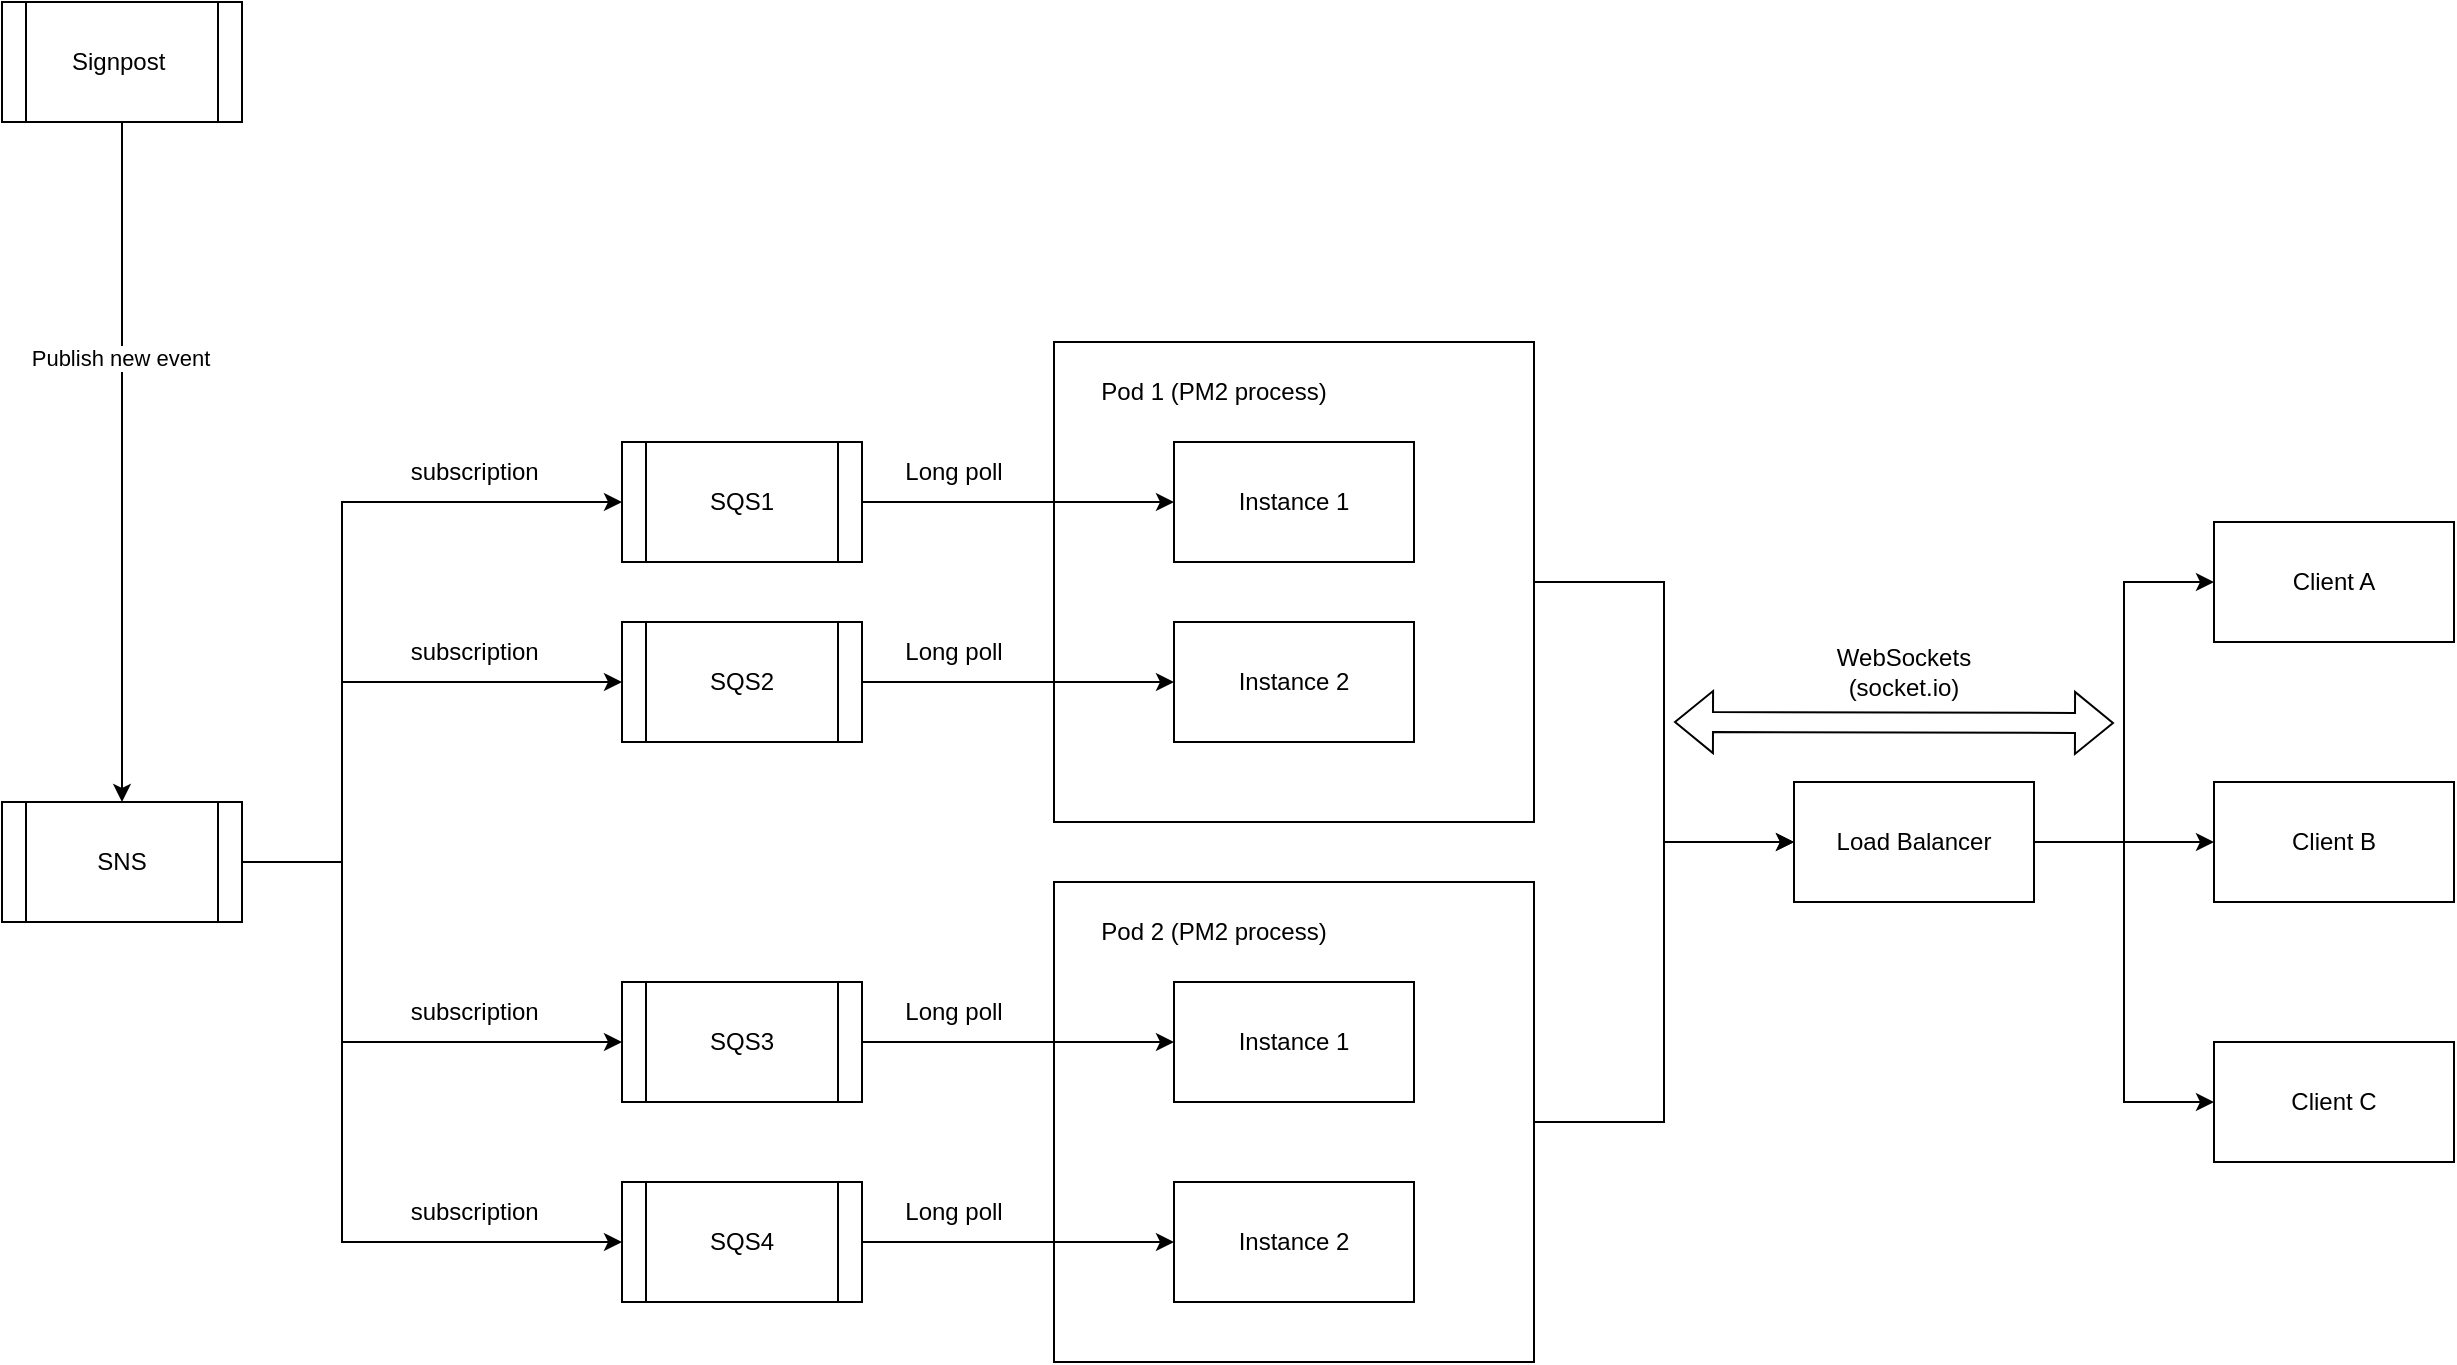 <mxfile version="24.4.3" type="github" pages="3">
  <diagram id="C5RBs43oDa-KdzZeNtuy" name="AWS SQS">
    <mxGraphModel dx="2074" dy="1106" grid="1" gridSize="10" guides="1" tooltips="1" connect="1" arrows="1" fold="1" page="1" pageScale="1" pageWidth="827" pageHeight="1169" math="0" shadow="0">
      <root>
        <mxCell id="WIyWlLk6GJQsqaUBKTNV-0" />
        <mxCell id="WIyWlLk6GJQsqaUBKTNV-1" parent="WIyWlLk6GJQsqaUBKTNV-0" />
        <mxCell id="gMn0jEGUSGzAj_YLGTHS-15" value="" style="group;dashed=1;strokeColor=none;dashPattern=8 8;" vertex="1" connectable="0" parent="WIyWlLk6GJQsqaUBKTNV-1">
          <mxGeometry x="556" y="180" width="240" height="240" as="geometry" />
        </mxCell>
        <mxCell id="gMn0jEGUSGzAj_YLGTHS-6" value="" style="whiteSpace=wrap;html=1;aspect=fixed;" vertex="1" parent="gMn0jEGUSGzAj_YLGTHS-15">
          <mxGeometry width="240" height="240" as="geometry" />
        </mxCell>
        <mxCell id="gMn0jEGUSGzAj_YLGTHS-7" value="Pod 1 (PM2 process)" style="text;html=1;align=center;verticalAlign=middle;whiteSpace=wrap;rounded=0;" vertex="1" parent="gMn0jEGUSGzAj_YLGTHS-15">
          <mxGeometry x="10" y="10" width="140" height="30" as="geometry" />
        </mxCell>
        <mxCell id="gMn0jEGUSGzAj_YLGTHS-9" value="Instance 1" style="rounded=0;whiteSpace=wrap;html=1;" vertex="1" parent="gMn0jEGUSGzAj_YLGTHS-15">
          <mxGeometry x="60" y="50" width="120" height="60" as="geometry" />
        </mxCell>
        <mxCell id="gMn0jEGUSGzAj_YLGTHS-14" value="Instance 2" style="rounded=0;whiteSpace=wrap;html=1;" vertex="1" parent="gMn0jEGUSGzAj_YLGTHS-15">
          <mxGeometry x="60" y="140" width="120" height="60" as="geometry" />
        </mxCell>
        <mxCell id="gMn0jEGUSGzAj_YLGTHS-16" value="" style="group" vertex="1" connectable="0" parent="WIyWlLk6GJQsqaUBKTNV-1">
          <mxGeometry x="556" y="450" width="240" height="240" as="geometry" />
        </mxCell>
        <mxCell id="gMn0jEGUSGzAj_YLGTHS-17" value="" style="whiteSpace=wrap;html=1;aspect=fixed;" vertex="1" parent="gMn0jEGUSGzAj_YLGTHS-16">
          <mxGeometry width="240" height="240" as="geometry" />
        </mxCell>
        <mxCell id="gMn0jEGUSGzAj_YLGTHS-18" value="Pod 2 (PM2 process)" style="text;html=1;align=center;verticalAlign=middle;whiteSpace=wrap;rounded=0;" vertex="1" parent="gMn0jEGUSGzAj_YLGTHS-16">
          <mxGeometry x="10" y="10" width="140" height="30" as="geometry" />
        </mxCell>
        <mxCell id="gMn0jEGUSGzAj_YLGTHS-19" value="Instance 1" style="rounded=0;whiteSpace=wrap;html=1;" vertex="1" parent="gMn0jEGUSGzAj_YLGTHS-16">
          <mxGeometry x="60" y="50" width="120" height="60" as="geometry" />
        </mxCell>
        <mxCell id="gMn0jEGUSGzAj_YLGTHS-20" value="Instance 2" style="rounded=0;whiteSpace=wrap;html=1;" vertex="1" parent="gMn0jEGUSGzAj_YLGTHS-16">
          <mxGeometry x="60" y="150" width="120" height="60" as="geometry" />
        </mxCell>
        <mxCell id="gMn0jEGUSGzAj_YLGTHS-21" style="edgeStyle=orthogonalEdgeStyle;rounded=0;orthogonalLoop=1;jettySize=auto;html=1;entryX=0;entryY=0.5;entryDx=0;entryDy=0;" edge="1" parent="WIyWlLk6GJQsqaUBKTNV-1" source="gMn0jEGUSGzAj_YLGTHS-0" target="gMn0jEGUSGzAj_YLGTHS-2">
          <mxGeometry relative="1" as="geometry">
            <Array as="points">
              <mxPoint x="200" y="440" />
              <mxPoint x="200" y="260" />
            </Array>
          </mxGeometry>
        </mxCell>
        <mxCell id="gMn0jEGUSGzAj_YLGTHS-22" style="edgeStyle=orthogonalEdgeStyle;rounded=0;orthogonalLoop=1;jettySize=auto;html=1;entryX=0;entryY=0.5;entryDx=0;entryDy=0;" edge="1" parent="WIyWlLk6GJQsqaUBKTNV-1" source="gMn0jEGUSGzAj_YLGTHS-0" target="gMn0jEGUSGzAj_YLGTHS-3">
          <mxGeometry relative="1" as="geometry">
            <Array as="points">
              <mxPoint x="200" y="440" />
              <mxPoint x="200" y="350" />
            </Array>
          </mxGeometry>
        </mxCell>
        <mxCell id="gMn0jEGUSGzAj_YLGTHS-23" style="edgeStyle=orthogonalEdgeStyle;rounded=0;orthogonalLoop=1;jettySize=auto;html=1;entryX=0;entryY=0.5;entryDx=0;entryDy=0;" edge="1" parent="WIyWlLk6GJQsqaUBKTNV-1" source="gMn0jEGUSGzAj_YLGTHS-0" target="gMn0jEGUSGzAj_YLGTHS-4">
          <mxGeometry relative="1" as="geometry">
            <Array as="points">
              <mxPoint x="200" y="440" />
              <mxPoint x="200" y="530" />
            </Array>
          </mxGeometry>
        </mxCell>
        <mxCell id="gMn0jEGUSGzAj_YLGTHS-24" style="edgeStyle=orthogonalEdgeStyle;rounded=0;orthogonalLoop=1;jettySize=auto;html=1;entryX=0;entryY=0.5;entryDx=0;entryDy=0;" edge="1" parent="WIyWlLk6GJQsqaUBKTNV-1" source="gMn0jEGUSGzAj_YLGTHS-0" target="gMn0jEGUSGzAj_YLGTHS-5">
          <mxGeometry relative="1" as="geometry">
            <Array as="points">
              <mxPoint x="200" y="440" />
              <mxPoint x="200" y="630" />
            </Array>
          </mxGeometry>
        </mxCell>
        <mxCell id="gMn0jEGUSGzAj_YLGTHS-0" value="SNS" style="shape=process;whiteSpace=wrap;html=1;backgroundOutline=1;" vertex="1" parent="WIyWlLk6GJQsqaUBKTNV-1">
          <mxGeometry x="30" y="410" width="120" height="60" as="geometry" />
        </mxCell>
        <mxCell id="gMn0jEGUSGzAj_YLGTHS-25" style="edgeStyle=orthogonalEdgeStyle;rounded=0;orthogonalLoop=1;jettySize=auto;html=1;entryX=0;entryY=0.5;entryDx=0;entryDy=0;" edge="1" parent="WIyWlLk6GJQsqaUBKTNV-1" source="gMn0jEGUSGzAj_YLGTHS-2" target="gMn0jEGUSGzAj_YLGTHS-9">
          <mxGeometry relative="1" as="geometry" />
        </mxCell>
        <mxCell id="gMn0jEGUSGzAj_YLGTHS-2" value="SQS1" style="shape=process;whiteSpace=wrap;html=1;backgroundOutline=1;" vertex="1" parent="WIyWlLk6GJQsqaUBKTNV-1">
          <mxGeometry x="340" y="230" width="120" height="60" as="geometry" />
        </mxCell>
        <mxCell id="gMn0jEGUSGzAj_YLGTHS-26" style="edgeStyle=orthogonalEdgeStyle;rounded=0;orthogonalLoop=1;jettySize=auto;html=1;" edge="1" parent="WIyWlLk6GJQsqaUBKTNV-1" source="gMn0jEGUSGzAj_YLGTHS-3" target="gMn0jEGUSGzAj_YLGTHS-14">
          <mxGeometry relative="1" as="geometry" />
        </mxCell>
        <mxCell id="gMn0jEGUSGzAj_YLGTHS-3" value="SQS2" style="shape=process;whiteSpace=wrap;html=1;backgroundOutline=1;" vertex="1" parent="WIyWlLk6GJQsqaUBKTNV-1">
          <mxGeometry x="340" y="320" width="120" height="60" as="geometry" />
        </mxCell>
        <mxCell id="gMn0jEGUSGzAj_YLGTHS-27" style="edgeStyle=orthogonalEdgeStyle;rounded=0;orthogonalLoop=1;jettySize=auto;html=1;entryX=0;entryY=0.5;entryDx=0;entryDy=0;" edge="1" parent="WIyWlLk6GJQsqaUBKTNV-1" source="gMn0jEGUSGzAj_YLGTHS-4" target="gMn0jEGUSGzAj_YLGTHS-19">
          <mxGeometry relative="1" as="geometry" />
        </mxCell>
        <mxCell id="gMn0jEGUSGzAj_YLGTHS-4" value="SQS3" style="shape=process;whiteSpace=wrap;html=1;backgroundOutline=1;" vertex="1" parent="WIyWlLk6GJQsqaUBKTNV-1">
          <mxGeometry x="340" y="500" width="120" height="60" as="geometry" />
        </mxCell>
        <mxCell id="gMn0jEGUSGzAj_YLGTHS-28" style="edgeStyle=orthogonalEdgeStyle;rounded=0;orthogonalLoop=1;jettySize=auto;html=1;" edge="1" parent="WIyWlLk6GJQsqaUBKTNV-1" source="gMn0jEGUSGzAj_YLGTHS-5" target="gMn0jEGUSGzAj_YLGTHS-20">
          <mxGeometry relative="1" as="geometry" />
        </mxCell>
        <mxCell id="gMn0jEGUSGzAj_YLGTHS-5" value="SQS4" style="shape=process;whiteSpace=wrap;html=1;backgroundOutline=1;" vertex="1" parent="WIyWlLk6GJQsqaUBKTNV-1">
          <mxGeometry x="340" y="600" width="120" height="60" as="geometry" />
        </mxCell>
        <mxCell id="gMn0jEGUSGzAj_YLGTHS-36" style="edgeStyle=orthogonalEdgeStyle;rounded=0;orthogonalLoop=1;jettySize=auto;html=1;entryX=0;entryY=0.5;entryDx=0;entryDy=0;" edge="1" parent="WIyWlLk6GJQsqaUBKTNV-1" source="gMn0jEGUSGzAj_YLGTHS-30" target="gMn0jEGUSGzAj_YLGTHS-33">
          <mxGeometry relative="1" as="geometry" />
        </mxCell>
        <mxCell id="gMn0jEGUSGzAj_YLGTHS-37" style="edgeStyle=orthogonalEdgeStyle;rounded=0;orthogonalLoop=1;jettySize=auto;html=1;" edge="1" parent="WIyWlLk6GJQsqaUBKTNV-1" source="gMn0jEGUSGzAj_YLGTHS-30" target="gMn0jEGUSGzAj_YLGTHS-34">
          <mxGeometry relative="1" as="geometry" />
        </mxCell>
        <mxCell id="gMn0jEGUSGzAj_YLGTHS-38" style="edgeStyle=orthogonalEdgeStyle;rounded=0;orthogonalLoop=1;jettySize=auto;html=1;entryX=0;entryY=0.5;entryDx=0;entryDy=0;" edge="1" parent="WIyWlLk6GJQsqaUBKTNV-1" source="gMn0jEGUSGzAj_YLGTHS-30" target="gMn0jEGUSGzAj_YLGTHS-35">
          <mxGeometry relative="1" as="geometry" />
        </mxCell>
        <mxCell id="gMn0jEGUSGzAj_YLGTHS-30" value="Load Balancer" style="rounded=0;whiteSpace=wrap;html=1;" vertex="1" parent="WIyWlLk6GJQsqaUBKTNV-1">
          <mxGeometry x="926" y="400" width="120" height="60" as="geometry" />
        </mxCell>
        <mxCell id="gMn0jEGUSGzAj_YLGTHS-31" style="edgeStyle=orthogonalEdgeStyle;rounded=0;orthogonalLoop=1;jettySize=auto;html=1;" edge="1" parent="WIyWlLk6GJQsqaUBKTNV-1" source="gMn0jEGUSGzAj_YLGTHS-6" target="gMn0jEGUSGzAj_YLGTHS-30">
          <mxGeometry relative="1" as="geometry" />
        </mxCell>
        <mxCell id="gMn0jEGUSGzAj_YLGTHS-32" style="edgeStyle=orthogonalEdgeStyle;rounded=0;orthogonalLoop=1;jettySize=auto;html=1;" edge="1" parent="WIyWlLk6GJQsqaUBKTNV-1" source="gMn0jEGUSGzAj_YLGTHS-17" target="gMn0jEGUSGzAj_YLGTHS-30">
          <mxGeometry relative="1" as="geometry" />
        </mxCell>
        <mxCell id="gMn0jEGUSGzAj_YLGTHS-33" value="Client A" style="rounded=0;whiteSpace=wrap;html=1;" vertex="1" parent="WIyWlLk6GJQsqaUBKTNV-1">
          <mxGeometry x="1136" y="270" width="120" height="60" as="geometry" />
        </mxCell>
        <mxCell id="gMn0jEGUSGzAj_YLGTHS-34" value="Client B" style="rounded=0;whiteSpace=wrap;html=1;" vertex="1" parent="WIyWlLk6GJQsqaUBKTNV-1">
          <mxGeometry x="1136" y="400" width="120" height="60" as="geometry" />
        </mxCell>
        <mxCell id="gMn0jEGUSGzAj_YLGTHS-35" value="Client C" style="rounded=0;whiteSpace=wrap;html=1;" vertex="1" parent="WIyWlLk6GJQsqaUBKTNV-1">
          <mxGeometry x="1136" y="530" width="120" height="60" as="geometry" />
        </mxCell>
        <mxCell id="gMn0jEGUSGzAj_YLGTHS-41" style="edgeStyle=orthogonalEdgeStyle;rounded=0;orthogonalLoop=1;jettySize=auto;html=1;entryX=0.5;entryY=0;entryDx=0;entryDy=0;" edge="1" parent="WIyWlLk6GJQsqaUBKTNV-1" source="gMn0jEGUSGzAj_YLGTHS-40" target="gMn0jEGUSGzAj_YLGTHS-0">
          <mxGeometry relative="1" as="geometry" />
        </mxCell>
        <mxCell id="gMn0jEGUSGzAj_YLGTHS-42" value="Publish new event" style="edgeLabel;html=1;align=center;verticalAlign=middle;resizable=0;points=[];" vertex="1" connectable="0" parent="gMn0jEGUSGzAj_YLGTHS-41">
          <mxGeometry x="-0.31" y="-1" relative="1" as="geometry">
            <mxPoint as="offset" />
          </mxGeometry>
        </mxCell>
        <mxCell id="gMn0jEGUSGzAj_YLGTHS-40" value="Signpost&amp;nbsp;" style="shape=process;whiteSpace=wrap;html=1;backgroundOutline=1;" vertex="1" parent="WIyWlLk6GJQsqaUBKTNV-1">
          <mxGeometry x="30" y="10" width="120" height="60" as="geometry" />
        </mxCell>
        <mxCell id="gMn0jEGUSGzAj_YLGTHS-43" value="WebSockets&lt;div&gt;(socket.io)&lt;/div&gt;" style="text;html=1;align=center;verticalAlign=middle;whiteSpace=wrap;rounded=0;" vertex="1" parent="WIyWlLk6GJQsqaUBKTNV-1">
          <mxGeometry x="926" y="330" width="110" height="30" as="geometry" />
        </mxCell>
        <mxCell id="gMn0jEGUSGzAj_YLGTHS-46" value="" style="shape=flexArrow;endArrow=classic;startArrow=classic;html=1;rounded=0;" edge="1" parent="WIyWlLk6GJQsqaUBKTNV-1">
          <mxGeometry width="100" height="100" relative="1" as="geometry">
            <mxPoint x="866" y="370" as="sourcePoint" />
            <mxPoint x="1086" y="370.5" as="targetPoint" />
          </mxGeometry>
        </mxCell>
        <mxCell id="gMn0jEGUSGzAj_YLGTHS-47" value="Long poll" style="text;html=1;align=center;verticalAlign=middle;whiteSpace=wrap;rounded=0;" vertex="1" parent="WIyWlLk6GJQsqaUBKTNV-1">
          <mxGeometry x="476" y="230" width="60" height="30" as="geometry" />
        </mxCell>
        <mxCell id="gMn0jEGUSGzAj_YLGTHS-48" value="subscription&amp;nbsp;" style="text;html=1;align=center;verticalAlign=middle;whiteSpace=wrap;rounded=0;" vertex="1" parent="WIyWlLk6GJQsqaUBKTNV-1">
          <mxGeometry x="230" y="230" width="76" height="30" as="geometry" />
        </mxCell>
        <mxCell id="gMn0jEGUSGzAj_YLGTHS-50" value="subscription&amp;nbsp;" style="text;html=1;align=center;verticalAlign=middle;whiteSpace=wrap;rounded=0;" vertex="1" parent="WIyWlLk6GJQsqaUBKTNV-1">
          <mxGeometry x="230" y="320" width="76" height="30" as="geometry" />
        </mxCell>
        <mxCell id="gMn0jEGUSGzAj_YLGTHS-51" value="subscription&amp;nbsp;" style="text;html=1;align=center;verticalAlign=middle;whiteSpace=wrap;rounded=0;" vertex="1" parent="WIyWlLk6GJQsqaUBKTNV-1">
          <mxGeometry x="230" y="500" width="76" height="30" as="geometry" />
        </mxCell>
        <mxCell id="gMn0jEGUSGzAj_YLGTHS-52" value="subscription&amp;nbsp;" style="text;html=1;align=center;verticalAlign=middle;whiteSpace=wrap;rounded=0;" vertex="1" parent="WIyWlLk6GJQsqaUBKTNV-1">
          <mxGeometry x="230" y="600" width="76" height="30" as="geometry" />
        </mxCell>
        <mxCell id="gMn0jEGUSGzAj_YLGTHS-53" value="Long poll" style="text;html=1;align=center;verticalAlign=middle;whiteSpace=wrap;rounded=0;" vertex="1" parent="WIyWlLk6GJQsqaUBKTNV-1">
          <mxGeometry x="476" y="320" width="60" height="30" as="geometry" />
        </mxCell>
        <mxCell id="gMn0jEGUSGzAj_YLGTHS-54" value="Long poll" style="text;html=1;align=center;verticalAlign=middle;whiteSpace=wrap;rounded=0;" vertex="1" parent="WIyWlLk6GJQsqaUBKTNV-1">
          <mxGeometry x="476" y="500" width="60" height="30" as="geometry" />
        </mxCell>
        <mxCell id="gMn0jEGUSGzAj_YLGTHS-55" value="Long poll" style="text;html=1;align=center;verticalAlign=middle;whiteSpace=wrap;rounded=0;" vertex="1" parent="WIyWlLk6GJQsqaUBKTNV-1">
          <mxGeometry x="476" y="600" width="60" height="30" as="geometry" />
        </mxCell>
      </root>
    </mxGraphModel>
  </diagram>
  <diagram id="YR4tYLoG4z2xWWUYt9q0" name="Redis">
    <mxGraphModel dx="2074" dy="1106" grid="1" gridSize="10" guides="1" tooltips="1" connect="1" arrows="1" fold="1" page="1" pageScale="1" pageWidth="827" pageHeight="1169" math="0" shadow="0">
      <root>
        <mxCell id="0" />
        <mxCell id="1" parent="0" />
        <mxCell id="Vx_xxo8AUoKKcrUj2hSZ-1" value="" style="group;dashed=1;strokeColor=none;dashPattern=8 8;" vertex="1" connectable="0" parent="1">
          <mxGeometry x="556" y="180" width="240" height="240" as="geometry" />
        </mxCell>
        <mxCell id="Vx_xxo8AUoKKcrUj2hSZ-2" value="" style="whiteSpace=wrap;html=1;aspect=fixed;" vertex="1" parent="Vx_xxo8AUoKKcrUj2hSZ-1">
          <mxGeometry width="240" height="240" as="geometry" />
        </mxCell>
        <mxCell id="Vx_xxo8AUoKKcrUj2hSZ-3" value="Pod 1 (PM2 process)" style="text;html=1;align=center;verticalAlign=middle;whiteSpace=wrap;rounded=0;" vertex="1" parent="Vx_xxo8AUoKKcrUj2hSZ-1">
          <mxGeometry x="10" y="10" width="140" height="30" as="geometry" />
        </mxCell>
        <mxCell id="Vx_xxo8AUoKKcrUj2hSZ-4" value="Instance 1" style="rounded=0;whiteSpace=wrap;html=1;" vertex="1" parent="Vx_xxo8AUoKKcrUj2hSZ-1">
          <mxGeometry x="60" y="50" width="120" height="60" as="geometry" />
        </mxCell>
        <mxCell id="Vx_xxo8AUoKKcrUj2hSZ-5" value="Instance 2" style="rounded=0;whiteSpace=wrap;html=1;" vertex="1" parent="Vx_xxo8AUoKKcrUj2hSZ-1">
          <mxGeometry x="60" y="140" width="120" height="60" as="geometry" />
        </mxCell>
        <mxCell id="Vx_xxo8AUoKKcrUj2hSZ-6" value="" style="group" vertex="1" connectable="0" parent="1">
          <mxGeometry x="556" y="450" width="240" height="240" as="geometry" />
        </mxCell>
        <mxCell id="Vx_xxo8AUoKKcrUj2hSZ-7" value="" style="whiteSpace=wrap;html=1;aspect=fixed;" vertex="1" parent="Vx_xxo8AUoKKcrUj2hSZ-6">
          <mxGeometry width="240" height="240" as="geometry" />
        </mxCell>
        <mxCell id="Vx_xxo8AUoKKcrUj2hSZ-8" value="Pod 2 (PM2 process)" style="text;html=1;align=center;verticalAlign=middle;whiteSpace=wrap;rounded=0;" vertex="1" parent="Vx_xxo8AUoKKcrUj2hSZ-6">
          <mxGeometry x="10" y="10" width="140" height="30" as="geometry" />
        </mxCell>
        <mxCell id="Vx_xxo8AUoKKcrUj2hSZ-9" value="Instance 1" style="rounded=0;whiteSpace=wrap;html=1;" vertex="1" parent="Vx_xxo8AUoKKcrUj2hSZ-6">
          <mxGeometry x="60" y="50" width="120" height="60" as="geometry" />
        </mxCell>
        <mxCell id="Vx_xxo8AUoKKcrUj2hSZ-10" value="Instance 2" style="rounded=0;whiteSpace=wrap;html=1;" vertex="1" parent="Vx_xxo8AUoKKcrUj2hSZ-6">
          <mxGeometry x="60" y="150" width="120" height="60" as="geometry" />
        </mxCell>
        <mxCell id="Vx_xxo8AUoKKcrUj2hSZ-11" style="edgeStyle=orthogonalEdgeStyle;rounded=0;orthogonalLoop=1;jettySize=auto;html=1;entryX=0;entryY=0.5;entryDx=0;entryDy=0;" edge="1" parent="1" source="Vx_xxo8AUoKKcrUj2hSZ-15" target="Vx_xxo8AUoKKcrUj2hSZ-4">
          <mxGeometry relative="1" as="geometry">
            <Array as="points">
              <mxPoint x="390" y="440" />
              <mxPoint x="390" y="260" />
            </Array>
            <mxPoint x="340" y="260" as="targetPoint" />
          </mxGeometry>
        </mxCell>
        <mxCell id="Vx_xxo8AUoKKcrUj2hSZ-12" style="edgeStyle=orthogonalEdgeStyle;rounded=0;orthogonalLoop=1;jettySize=auto;html=1;" edge="1" parent="1" source="Vx_xxo8AUoKKcrUj2hSZ-15" target="Vx_xxo8AUoKKcrUj2hSZ-5">
          <mxGeometry relative="1" as="geometry">
            <Array as="points">
              <mxPoint x="390" y="440" />
              <mxPoint x="390" y="350" />
            </Array>
            <mxPoint x="340" y="350" as="targetPoint" />
          </mxGeometry>
        </mxCell>
        <mxCell id="Vx_xxo8AUoKKcrUj2hSZ-13" style="edgeStyle=orthogonalEdgeStyle;rounded=0;orthogonalLoop=1;jettySize=auto;html=1;entryX=0;entryY=0.5;entryDx=0;entryDy=0;" edge="1" parent="1" source="Vx_xxo8AUoKKcrUj2hSZ-15" target="Vx_xxo8AUoKKcrUj2hSZ-9">
          <mxGeometry relative="1" as="geometry">
            <Array as="points">
              <mxPoint x="390" y="440" />
              <mxPoint x="390" y="530" />
            </Array>
            <mxPoint x="340" y="530" as="targetPoint" />
          </mxGeometry>
        </mxCell>
        <mxCell id="Vx_xxo8AUoKKcrUj2hSZ-14" style="edgeStyle=orthogonalEdgeStyle;rounded=0;orthogonalLoop=1;jettySize=auto;html=1;" edge="1" parent="1" source="Vx_xxo8AUoKKcrUj2hSZ-15" target="Vx_xxo8AUoKKcrUj2hSZ-10">
          <mxGeometry relative="1" as="geometry">
            <Array as="points">
              <mxPoint x="390" y="440" />
              <mxPoint x="390" y="630" />
            </Array>
            <mxPoint x="340" y="630" as="targetPoint" />
          </mxGeometry>
        </mxCell>
        <mxCell id="Vx_xxo8AUoKKcrUj2hSZ-15" value="Redis" style="shape=process;whiteSpace=wrap;html=1;backgroundOutline=1;" vertex="1" parent="1">
          <mxGeometry x="250" y="410" width="120" height="60" as="geometry" />
        </mxCell>
        <mxCell id="Vx_xxo8AUoKKcrUj2hSZ-24" style="edgeStyle=orthogonalEdgeStyle;rounded=0;orthogonalLoop=1;jettySize=auto;html=1;entryX=0;entryY=0.5;entryDx=0;entryDy=0;" edge="1" parent="1" source="Vx_xxo8AUoKKcrUj2hSZ-27" target="Vx_xxo8AUoKKcrUj2hSZ-30">
          <mxGeometry relative="1" as="geometry" />
        </mxCell>
        <mxCell id="Vx_xxo8AUoKKcrUj2hSZ-25" style="edgeStyle=orthogonalEdgeStyle;rounded=0;orthogonalLoop=1;jettySize=auto;html=1;" edge="1" parent="1" source="Vx_xxo8AUoKKcrUj2hSZ-27" target="Vx_xxo8AUoKKcrUj2hSZ-31">
          <mxGeometry relative="1" as="geometry" />
        </mxCell>
        <mxCell id="Vx_xxo8AUoKKcrUj2hSZ-26" style="edgeStyle=orthogonalEdgeStyle;rounded=0;orthogonalLoop=1;jettySize=auto;html=1;entryX=0;entryY=0.5;entryDx=0;entryDy=0;" edge="1" parent="1" source="Vx_xxo8AUoKKcrUj2hSZ-27" target="Vx_xxo8AUoKKcrUj2hSZ-32">
          <mxGeometry relative="1" as="geometry" />
        </mxCell>
        <mxCell id="Vx_xxo8AUoKKcrUj2hSZ-27" value="Load Balancer" style="rounded=0;whiteSpace=wrap;html=1;" vertex="1" parent="1">
          <mxGeometry x="926" y="400" width="120" height="60" as="geometry" />
        </mxCell>
        <mxCell id="Vx_xxo8AUoKKcrUj2hSZ-28" style="edgeStyle=orthogonalEdgeStyle;rounded=0;orthogonalLoop=1;jettySize=auto;html=1;" edge="1" parent="1" source="Vx_xxo8AUoKKcrUj2hSZ-2" target="Vx_xxo8AUoKKcrUj2hSZ-27">
          <mxGeometry relative="1" as="geometry" />
        </mxCell>
        <mxCell id="Vx_xxo8AUoKKcrUj2hSZ-29" style="edgeStyle=orthogonalEdgeStyle;rounded=0;orthogonalLoop=1;jettySize=auto;html=1;" edge="1" parent="1" source="Vx_xxo8AUoKKcrUj2hSZ-7" target="Vx_xxo8AUoKKcrUj2hSZ-27">
          <mxGeometry relative="1" as="geometry" />
        </mxCell>
        <mxCell id="Vx_xxo8AUoKKcrUj2hSZ-30" value="Client A" style="rounded=0;whiteSpace=wrap;html=1;" vertex="1" parent="1">
          <mxGeometry x="1136" y="270" width="120" height="60" as="geometry" />
        </mxCell>
        <mxCell id="Vx_xxo8AUoKKcrUj2hSZ-31" value="Client B" style="rounded=0;whiteSpace=wrap;html=1;" vertex="1" parent="1">
          <mxGeometry x="1136" y="400" width="120" height="60" as="geometry" />
        </mxCell>
        <mxCell id="Vx_xxo8AUoKKcrUj2hSZ-32" value="Client C" style="rounded=0;whiteSpace=wrap;html=1;" vertex="1" parent="1">
          <mxGeometry x="1136" y="530" width="120" height="60" as="geometry" />
        </mxCell>
        <mxCell id="Vx_xxo8AUoKKcrUj2hSZ-33" style="edgeStyle=orthogonalEdgeStyle;rounded=0;orthogonalLoop=1;jettySize=auto;html=1;entryX=0.5;entryY=0;entryDx=0;entryDy=0;" edge="1" parent="1" source="Vx_xxo8AUoKKcrUj2hSZ-35" target="Vx_xxo8AUoKKcrUj2hSZ-15">
          <mxGeometry relative="1" as="geometry" />
        </mxCell>
        <mxCell id="Vx_xxo8AUoKKcrUj2hSZ-34" value="Publish new event" style="edgeLabel;html=1;align=center;verticalAlign=middle;resizable=0;points=[];" vertex="1" connectable="0" parent="Vx_xxo8AUoKKcrUj2hSZ-33">
          <mxGeometry x="-0.31" y="-1" relative="1" as="geometry">
            <mxPoint as="offset" />
          </mxGeometry>
        </mxCell>
        <mxCell id="Vx_xxo8AUoKKcrUj2hSZ-35" value="Signpost&amp;nbsp;" style="shape=process;whiteSpace=wrap;html=1;backgroundOutline=1;" vertex="1" parent="1">
          <mxGeometry x="250" y="10" width="120" height="60" as="geometry" />
        </mxCell>
        <mxCell id="Vx_xxo8AUoKKcrUj2hSZ-36" value="WebSockets&lt;div&gt;(socket.io)&lt;/div&gt;" style="text;html=1;align=center;verticalAlign=middle;whiteSpace=wrap;rounded=0;" vertex="1" parent="1">
          <mxGeometry x="926" y="330" width="110" height="30" as="geometry" />
        </mxCell>
        <mxCell id="Vx_xxo8AUoKKcrUj2hSZ-37" value="" style="shape=flexArrow;endArrow=classic;startArrow=classic;html=1;rounded=0;" edge="1" parent="1">
          <mxGeometry width="100" height="100" relative="1" as="geometry">
            <mxPoint x="866" y="370" as="sourcePoint" />
            <mxPoint x="1086" y="370.5" as="targetPoint" />
          </mxGeometry>
        </mxCell>
        <mxCell id="Vx_xxo8AUoKKcrUj2hSZ-39" value="subscription&amp;nbsp;" style="text;html=1;align=center;verticalAlign=middle;whiteSpace=wrap;rounded=0;" vertex="1" parent="1">
          <mxGeometry x="450" y="230" width="76" height="30" as="geometry" />
        </mxCell>
        <mxCell id="Vx_xxo8AUoKKcrUj2hSZ-40" value="subscription&amp;nbsp;" style="text;html=1;align=center;verticalAlign=middle;whiteSpace=wrap;rounded=0;" vertex="1" parent="1">
          <mxGeometry x="450" y="320" width="76" height="30" as="geometry" />
        </mxCell>
        <mxCell id="Vx_xxo8AUoKKcrUj2hSZ-41" value="subscription&amp;nbsp;" style="text;html=1;align=center;verticalAlign=middle;whiteSpace=wrap;rounded=0;" vertex="1" parent="1">
          <mxGeometry x="450" y="500" width="76" height="30" as="geometry" />
        </mxCell>
        <mxCell id="Vx_xxo8AUoKKcrUj2hSZ-42" value="subscription&amp;nbsp;" style="text;html=1;align=center;verticalAlign=middle;whiteSpace=wrap;rounded=0;" vertex="1" parent="1">
          <mxGeometry x="450" y="600" width="76" height="30" as="geometry" />
        </mxCell>
      </root>
    </mxGraphModel>
  </diagram>
  <diagram id="-XSJWaYHoBaL8rWp3MU7" name="Kafka">
    <mxGraphModel dx="1728" dy="963" grid="1" gridSize="10" guides="1" tooltips="1" connect="1" arrows="1" fold="1" page="1" pageScale="1" pageWidth="827" pageHeight="1169" math="0" shadow="0">
      <root>
        <mxCell id="0" />
        <mxCell id="1" parent="0" />
        <mxCell id="BD6eSYIGzirEQUG7f25d-1" value="" style="group;dashed=1;strokeColor=none;dashPattern=8 8;" parent="1" vertex="1" connectable="0">
          <mxGeometry x="556" y="180" width="240" height="240" as="geometry" />
        </mxCell>
        <mxCell id="BD6eSYIGzirEQUG7f25d-2" value="" style="whiteSpace=wrap;html=1;aspect=fixed;" parent="BD6eSYIGzirEQUG7f25d-1" vertex="1">
          <mxGeometry width="240" height="240" as="geometry" />
        </mxCell>
        <mxCell id="BD6eSYIGzirEQUG7f25d-3" value="Pod 1 (PM2 process)" style="text;html=1;align=center;verticalAlign=middle;whiteSpace=wrap;rounded=0;" parent="BD6eSYIGzirEQUG7f25d-1" vertex="1">
          <mxGeometry x="10" y="10" width="140" height="30" as="geometry" />
        </mxCell>
        <mxCell id="BD6eSYIGzirEQUG7f25d-4" value="Instance 1" style="rounded=0;whiteSpace=wrap;html=1;" parent="BD6eSYIGzirEQUG7f25d-1" vertex="1">
          <mxGeometry x="60" y="50" width="120" height="60" as="geometry" />
        </mxCell>
        <mxCell id="BD6eSYIGzirEQUG7f25d-5" value="Instance 2" style="rounded=0;whiteSpace=wrap;html=1;" parent="BD6eSYIGzirEQUG7f25d-1" vertex="1">
          <mxGeometry x="60" y="140" width="120" height="60" as="geometry" />
        </mxCell>
        <mxCell id="BD6eSYIGzirEQUG7f25d-6" value="" style="group" parent="1" vertex="1" connectable="0">
          <mxGeometry x="556" y="450" width="240" height="240" as="geometry" />
        </mxCell>
        <mxCell id="BD6eSYIGzirEQUG7f25d-7" value="" style="whiteSpace=wrap;html=1;aspect=fixed;" parent="BD6eSYIGzirEQUG7f25d-6" vertex="1">
          <mxGeometry width="240" height="240" as="geometry" />
        </mxCell>
        <mxCell id="BD6eSYIGzirEQUG7f25d-8" value="Pod 2 (PM2 process)" style="text;html=1;align=center;verticalAlign=middle;whiteSpace=wrap;rounded=0;" parent="BD6eSYIGzirEQUG7f25d-6" vertex="1">
          <mxGeometry x="10" y="10" width="140" height="30" as="geometry" />
        </mxCell>
        <mxCell id="BD6eSYIGzirEQUG7f25d-9" value="Instance 1" style="rounded=0;whiteSpace=wrap;html=1;" parent="BD6eSYIGzirEQUG7f25d-6" vertex="1">
          <mxGeometry x="60" y="50" width="120" height="60" as="geometry" />
        </mxCell>
        <mxCell id="BD6eSYIGzirEQUG7f25d-10" value="Instance 2" style="rounded=0;whiteSpace=wrap;html=1;" parent="BD6eSYIGzirEQUG7f25d-6" vertex="1">
          <mxGeometry x="60" y="150" width="120" height="60" as="geometry" />
        </mxCell>
        <mxCell id="BD6eSYIGzirEQUG7f25d-11" style="edgeStyle=orthogonalEdgeStyle;rounded=0;orthogonalLoop=1;jettySize=auto;html=1;entryX=0;entryY=0.5;entryDx=0;entryDy=0;" parent="1" source="BD6eSYIGzirEQUG7f25d-15" target="BD6eSYIGzirEQUG7f25d-4" edge="1">
          <mxGeometry relative="1" as="geometry">
            <Array as="points">
              <mxPoint x="390" y="440" />
              <mxPoint x="390" y="260" />
            </Array>
            <mxPoint x="340" y="260" as="targetPoint" />
          </mxGeometry>
        </mxCell>
        <mxCell id="BD6eSYIGzirEQUG7f25d-12" style="edgeStyle=orthogonalEdgeStyle;rounded=0;orthogonalLoop=1;jettySize=auto;html=1;" parent="1" source="BD6eSYIGzirEQUG7f25d-15" target="BD6eSYIGzirEQUG7f25d-5" edge="1">
          <mxGeometry relative="1" as="geometry">
            <Array as="points">
              <mxPoint x="390" y="440" />
              <mxPoint x="390" y="350" />
            </Array>
            <mxPoint x="340" y="350" as="targetPoint" />
          </mxGeometry>
        </mxCell>
        <mxCell id="BD6eSYIGzirEQUG7f25d-13" style="edgeStyle=orthogonalEdgeStyle;rounded=0;orthogonalLoop=1;jettySize=auto;html=1;entryX=0;entryY=0.5;entryDx=0;entryDy=0;" parent="1" source="BD6eSYIGzirEQUG7f25d-15" target="BD6eSYIGzirEQUG7f25d-9" edge="1">
          <mxGeometry relative="1" as="geometry">
            <Array as="points">
              <mxPoint x="390" y="440" />
              <mxPoint x="390" y="530" />
            </Array>
            <mxPoint x="340" y="530" as="targetPoint" />
          </mxGeometry>
        </mxCell>
        <mxCell id="BD6eSYIGzirEQUG7f25d-14" style="edgeStyle=orthogonalEdgeStyle;rounded=0;orthogonalLoop=1;jettySize=auto;html=1;" parent="1" source="BD6eSYIGzirEQUG7f25d-15" target="BD6eSYIGzirEQUG7f25d-10" edge="1">
          <mxGeometry relative="1" as="geometry">
            <Array as="points">
              <mxPoint x="390" y="440" />
              <mxPoint x="390" y="630" />
            </Array>
            <mxPoint x="340" y="630" as="targetPoint" />
          </mxGeometry>
        </mxCell>
        <mxCell id="BD6eSYIGzirEQUG7f25d-15" value="&lt;font style=&quot;font-size: 17px;&quot;&gt;Kafka&lt;/font&gt;&lt;div&gt;(default partition with &lt;b&gt;1 min&lt;/b&gt; retention)&lt;/div&gt;" style="shape=process;whiteSpace=wrap;html=1;backgroundOutline=1;" parent="1" vertex="1">
          <mxGeometry x="100" y="410" width="270" height="60" as="geometry" />
        </mxCell>
        <mxCell id="BD6eSYIGzirEQUG7f25d-16" style="edgeStyle=orthogonalEdgeStyle;rounded=0;orthogonalLoop=1;jettySize=auto;html=1;entryX=0;entryY=0.5;entryDx=0;entryDy=0;" parent="1" source="BD6eSYIGzirEQUG7f25d-19" target="BD6eSYIGzirEQUG7f25d-22" edge="1">
          <mxGeometry relative="1" as="geometry" />
        </mxCell>
        <mxCell id="BD6eSYIGzirEQUG7f25d-17" style="edgeStyle=orthogonalEdgeStyle;rounded=0;orthogonalLoop=1;jettySize=auto;html=1;" parent="1" source="BD6eSYIGzirEQUG7f25d-19" target="BD6eSYIGzirEQUG7f25d-23" edge="1">
          <mxGeometry relative="1" as="geometry" />
        </mxCell>
        <mxCell id="BD6eSYIGzirEQUG7f25d-18" style="edgeStyle=orthogonalEdgeStyle;rounded=0;orthogonalLoop=1;jettySize=auto;html=1;entryX=0;entryY=0.5;entryDx=0;entryDy=0;" parent="1" source="BD6eSYIGzirEQUG7f25d-19" target="BD6eSYIGzirEQUG7f25d-24" edge="1">
          <mxGeometry relative="1" as="geometry" />
        </mxCell>
        <mxCell id="BD6eSYIGzirEQUG7f25d-19" value="Load Balancer" style="rounded=0;whiteSpace=wrap;html=1;" parent="1" vertex="1">
          <mxGeometry x="926" y="400" width="120" height="60" as="geometry" />
        </mxCell>
        <mxCell id="BD6eSYIGzirEQUG7f25d-20" style="edgeStyle=orthogonalEdgeStyle;rounded=0;orthogonalLoop=1;jettySize=auto;html=1;" parent="1" source="BD6eSYIGzirEQUG7f25d-2" target="BD6eSYIGzirEQUG7f25d-19" edge="1">
          <mxGeometry relative="1" as="geometry" />
        </mxCell>
        <mxCell id="BD6eSYIGzirEQUG7f25d-21" style="edgeStyle=orthogonalEdgeStyle;rounded=0;orthogonalLoop=1;jettySize=auto;html=1;" parent="1" source="BD6eSYIGzirEQUG7f25d-7" target="BD6eSYIGzirEQUG7f25d-19" edge="1">
          <mxGeometry relative="1" as="geometry" />
        </mxCell>
        <mxCell id="BD6eSYIGzirEQUG7f25d-22" value="Client A" style="rounded=0;whiteSpace=wrap;html=1;" parent="1" vertex="1">
          <mxGeometry x="1136" y="270" width="120" height="60" as="geometry" />
        </mxCell>
        <mxCell id="BD6eSYIGzirEQUG7f25d-23" value="Client B" style="rounded=0;whiteSpace=wrap;html=1;" parent="1" vertex="1">
          <mxGeometry x="1136" y="400" width="120" height="60" as="geometry" />
        </mxCell>
        <mxCell id="BD6eSYIGzirEQUG7f25d-24" value="Client C" style="rounded=0;whiteSpace=wrap;html=1;" parent="1" vertex="1">
          <mxGeometry x="1136" y="530" width="120" height="60" as="geometry" />
        </mxCell>
        <mxCell id="BD6eSYIGzirEQUG7f25d-25" style="edgeStyle=orthogonalEdgeStyle;rounded=0;orthogonalLoop=1;jettySize=auto;html=1;entryX=0.5;entryY=0;entryDx=0;entryDy=0;" parent="1" source="BD6eSYIGzirEQUG7f25d-27" target="BD6eSYIGzirEQUG7f25d-15" edge="1">
          <mxGeometry relative="1" as="geometry" />
        </mxCell>
        <mxCell id="BD6eSYIGzirEQUG7f25d-26" value="Publish new event" style="edgeLabel;html=1;align=center;verticalAlign=middle;resizable=0;points=[];" parent="BD6eSYIGzirEQUG7f25d-25" vertex="1" connectable="0">
          <mxGeometry x="-0.31" y="-1" relative="1" as="geometry">
            <mxPoint as="offset" />
          </mxGeometry>
        </mxCell>
        <mxCell id="BD6eSYIGzirEQUG7f25d-27" value="Signpost&amp;nbsp;" style="shape=process;whiteSpace=wrap;html=1;backgroundOutline=1;" parent="1" vertex="1">
          <mxGeometry x="175" y="10" width="120" height="60" as="geometry" />
        </mxCell>
        <mxCell id="BD6eSYIGzirEQUG7f25d-28" value="WebSockets&lt;div&gt;(socket.io)&lt;/div&gt;" style="text;html=1;align=center;verticalAlign=middle;whiteSpace=wrap;rounded=0;" parent="1" vertex="1">
          <mxGeometry x="926" y="330" width="110" height="30" as="geometry" />
        </mxCell>
        <mxCell id="BD6eSYIGzirEQUG7f25d-29" value="" style="shape=flexArrow;endArrow=classic;startArrow=classic;html=1;rounded=0;" parent="1" edge="1">
          <mxGeometry width="100" height="100" relative="1" as="geometry">
            <mxPoint x="866" y="370" as="sourcePoint" />
            <mxPoint x="1086" y="370.5" as="targetPoint" />
          </mxGeometry>
        </mxCell>
        <mxCell id="BD6eSYIGzirEQUG7f25d-30" value="subscription by groupid&amp;nbsp;" style="text;html=1;align=center;verticalAlign=middle;whiteSpace=wrap;rounded=0;" parent="1" vertex="1">
          <mxGeometry x="450" y="230" width="76" height="30" as="geometry" />
        </mxCell>
        <mxCell id="BD6eSYIGzirEQUG7f25d-31" value="subscription by groupid&amp;nbsp;" style="text;html=1;align=center;verticalAlign=middle;whiteSpace=wrap;rounded=0;" parent="1" vertex="1">
          <mxGeometry x="450" y="320" width="76" height="30" as="geometry" />
        </mxCell>
        <mxCell id="BD6eSYIGzirEQUG7f25d-32" value="subscription by groupid&amp;nbsp;" style="text;html=1;align=center;verticalAlign=middle;whiteSpace=wrap;rounded=0;" parent="1" vertex="1">
          <mxGeometry x="450" y="500" width="76" height="30" as="geometry" />
        </mxCell>
        <mxCell id="BD6eSYIGzirEQUG7f25d-33" value="subscription by groupid&amp;nbsp;" style="text;html=1;align=center;verticalAlign=middle;whiteSpace=wrap;rounded=0;" parent="1" vertex="1">
          <mxGeometry x="450" y="600" width="76" height="30" as="geometry" />
        </mxCell>
        <mxCell id="rJA_Uv-LGynLvaWfSVZr-1" value="&lt;span style=&quot;color: rgb(0, 0, 0); font-family: Helvetica; font-size: 16px; font-style: normal; font-variant-ligatures: normal; font-variant-caps: normal; letter-spacing: normal; orphans: 2; text-align: center; text-indent: 0px; text-transform: none; widows: 2; word-spacing: 0px; -webkit-text-stroke-width: 0px; white-space: normal; background-color: rgb(251, 251, 251); text-decoration-thickness: initial; text-decoration-style: initial; text-decoration-color: initial; float: none; display: inline !important;&quot;&gt;groupid=dashboard-inbox-group-${servername}-${instanceId}&lt;/span&gt;" style="text;html=1;align=center;verticalAlign=middle;whiteSpace=wrap;rounded=0;fontSize=16;fontStyle=0" vertex="1" parent="1">
          <mxGeometry x="380" y="130" width="580" height="30" as="geometry" />
        </mxCell>
      </root>
    </mxGraphModel>
  </diagram>
</mxfile>
